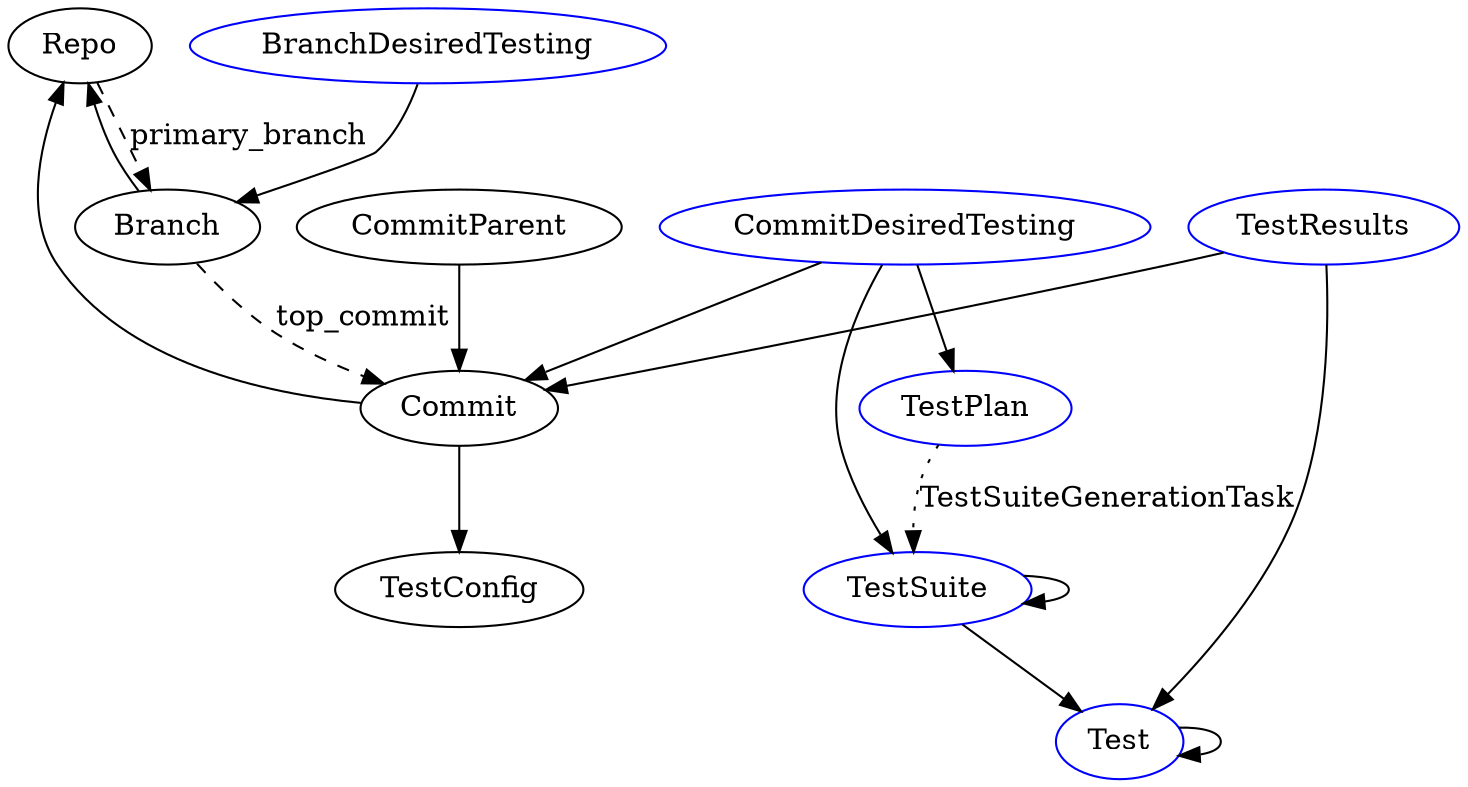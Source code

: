 digraph G {
	graph [layout=dot rankdir=TB]

// This is just an example for you to use as a template.
// Edit as you like. Whenever you save a legal graph
// the layout in the graphviz window will be updated.

    // Repo Schema ODB Types
    node [color=black, shape=oval]
	Repo

    Branch
    Commit
    TestConfig
    CommitParent
    // node [color=black, shape=box]
    // RepoConfig

    // Repo Schema Edges
	//Repo -> RepoConfig

    Branch -> Repo
    Repo -> Branch [label=primary_branch style=dashed]

    Commit -> Repo
    Commit -> TestConfig
    Branch -> Commit [label=top_commit style=dashed]
    CommitParent -> Commit

    // Test Schema ODB Types
    node [color=blue, shape=oval]
    BranchDesiredTesting
    CommitDesiredTesting
    TestPlan
    TestSuite
    Test

    TestResults

    // Test Schema Auxiliary Types
    // node [color=blue, shape=box]
    // TestFilter
    // TestConfiguration
    // Outcome
    // StageResult
    // TestRunResult

    // Test Schema Edges
    //TestConfiguration -> TestFilter
    BranchDesiredTesting -> Branch
    //BranchDesiredTesting -> TestConfiguration

    CommitDesiredTesting -> Commit
    CommitDesiredTesting -> TestPlan
    CommitDesiredTesting -> TestSuite
    //CommitDesiredTesting -> TestConfiguration

    TestSuite -> TestSuite
    TestSuite -> Test

    Test -> Test

    TestResults -> Test
    TestResults -> Commit
    //TestResults -> TestRunResult

    //TestRunResult -> Outcome
    //TestRunResult -> StageResult -> Outcome

   TestPlan -> TestSuite [label=TestSuiteGenerationTask, style=dotted]
}
